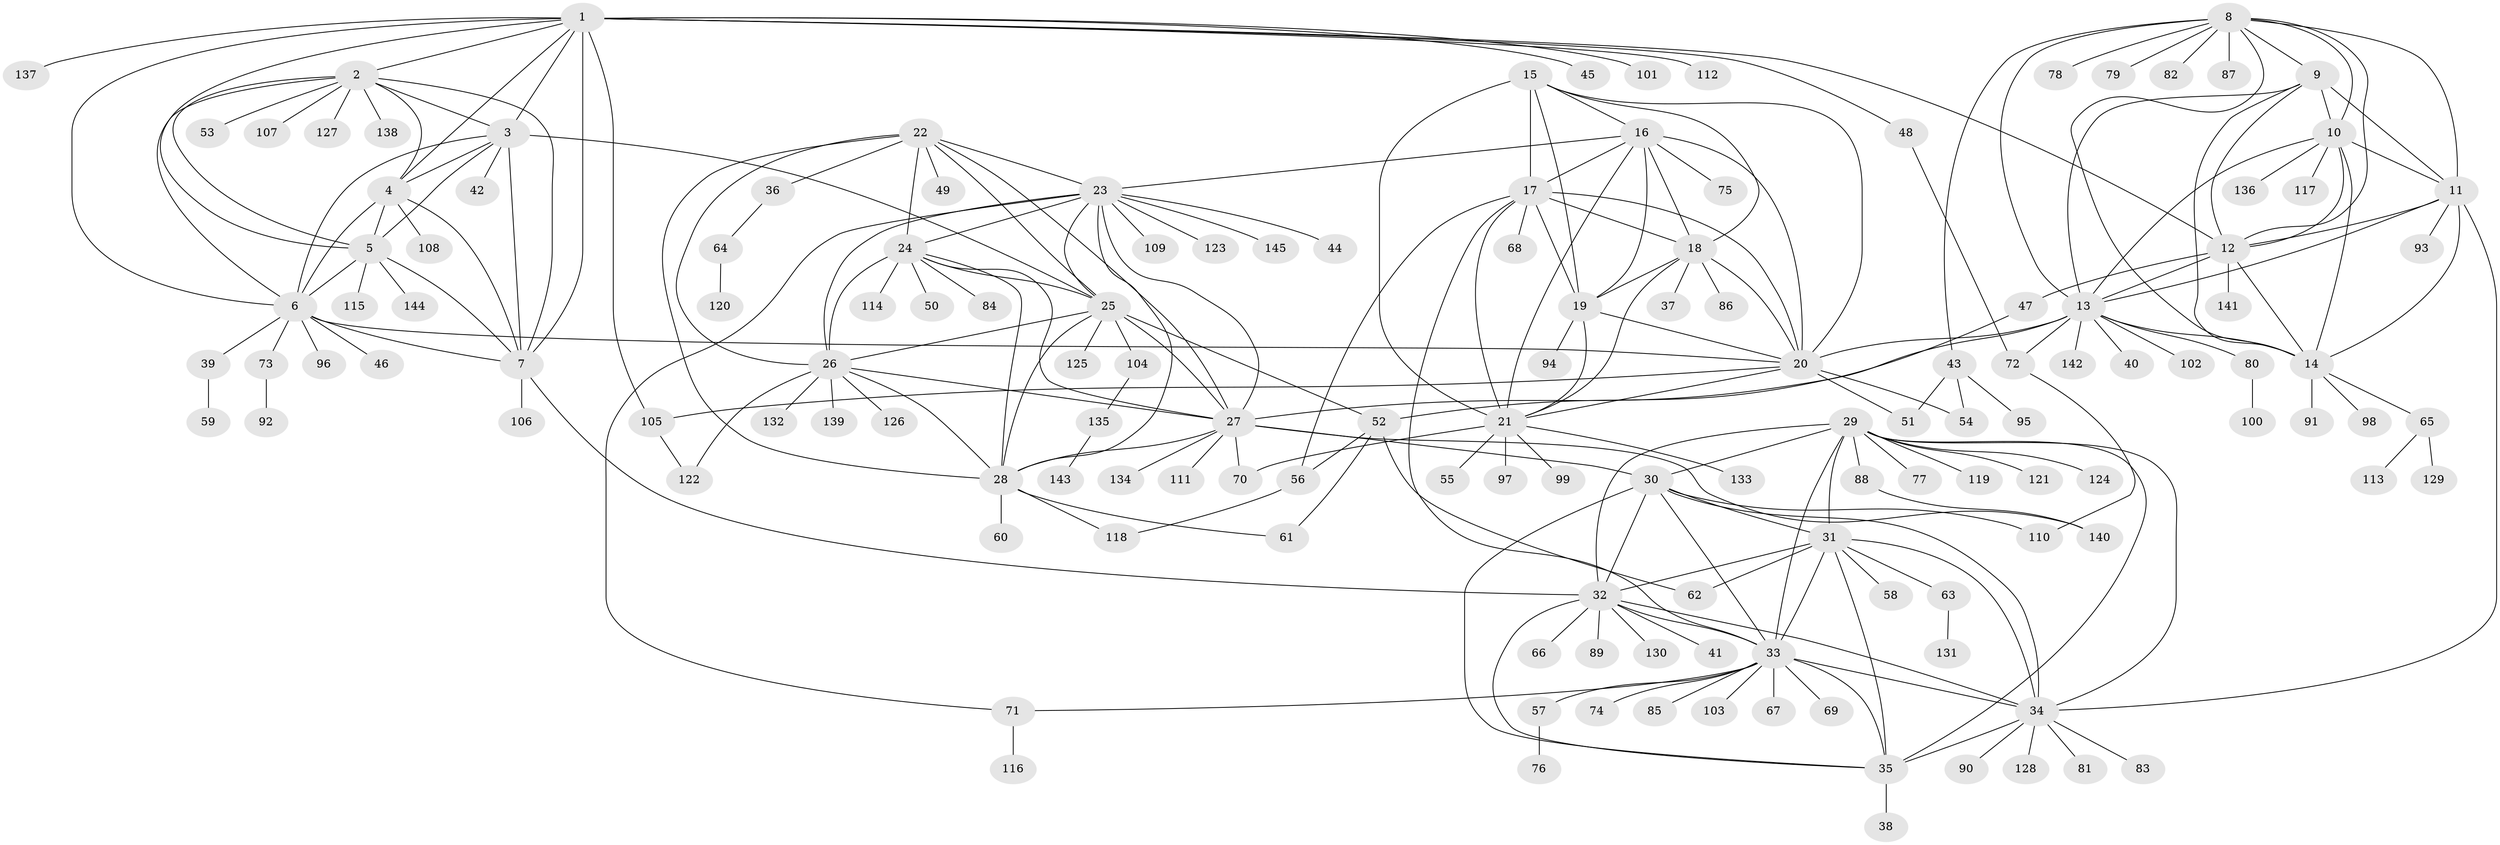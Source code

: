 // coarse degree distribution, {2: 0.11363636363636363, 5: 0.045454545454545456, 10: 0.03409090909090909, 1: 0.5681818181818182, 9: 0.022727272727272728, 7: 0.06818181818181818, 12: 0.022727272727272728, 8: 0.056818181818181816, 6: 0.022727272727272728, 3: 0.045454545454545456}
// Generated by graph-tools (version 1.1) at 2025/37/03/04/25 23:37:36]
// undirected, 145 vertices, 239 edges
graph export_dot {
  node [color=gray90,style=filled];
  1;
  2;
  3;
  4;
  5;
  6;
  7;
  8;
  9;
  10;
  11;
  12;
  13;
  14;
  15;
  16;
  17;
  18;
  19;
  20;
  21;
  22;
  23;
  24;
  25;
  26;
  27;
  28;
  29;
  30;
  31;
  32;
  33;
  34;
  35;
  36;
  37;
  38;
  39;
  40;
  41;
  42;
  43;
  44;
  45;
  46;
  47;
  48;
  49;
  50;
  51;
  52;
  53;
  54;
  55;
  56;
  57;
  58;
  59;
  60;
  61;
  62;
  63;
  64;
  65;
  66;
  67;
  68;
  69;
  70;
  71;
  72;
  73;
  74;
  75;
  76;
  77;
  78;
  79;
  80;
  81;
  82;
  83;
  84;
  85;
  86;
  87;
  88;
  89;
  90;
  91;
  92;
  93;
  94;
  95;
  96;
  97;
  98;
  99;
  100;
  101;
  102;
  103;
  104;
  105;
  106;
  107;
  108;
  109;
  110;
  111;
  112;
  113;
  114;
  115;
  116;
  117;
  118;
  119;
  120;
  121;
  122;
  123;
  124;
  125;
  126;
  127;
  128;
  129;
  130;
  131;
  132;
  133;
  134;
  135;
  136;
  137;
  138;
  139;
  140;
  141;
  142;
  143;
  144;
  145;
  1 -- 2;
  1 -- 3;
  1 -- 4;
  1 -- 5;
  1 -- 6;
  1 -- 7;
  1 -- 12;
  1 -- 45;
  1 -- 48;
  1 -- 101;
  1 -- 105;
  1 -- 112;
  1 -- 137;
  2 -- 3;
  2 -- 4;
  2 -- 5;
  2 -- 6;
  2 -- 7;
  2 -- 53;
  2 -- 107;
  2 -- 127;
  2 -- 138;
  3 -- 4;
  3 -- 5;
  3 -- 6;
  3 -- 7;
  3 -- 25;
  3 -- 42;
  4 -- 5;
  4 -- 6;
  4 -- 7;
  4 -- 108;
  5 -- 6;
  5 -- 7;
  5 -- 115;
  5 -- 144;
  6 -- 7;
  6 -- 20;
  6 -- 39;
  6 -- 46;
  6 -- 73;
  6 -- 96;
  7 -- 32;
  7 -- 106;
  8 -- 9;
  8 -- 10;
  8 -- 11;
  8 -- 12;
  8 -- 13;
  8 -- 14;
  8 -- 43;
  8 -- 78;
  8 -- 79;
  8 -- 82;
  8 -- 87;
  9 -- 10;
  9 -- 11;
  9 -- 12;
  9 -- 13;
  9 -- 14;
  10 -- 11;
  10 -- 12;
  10 -- 13;
  10 -- 14;
  10 -- 117;
  10 -- 136;
  11 -- 12;
  11 -- 13;
  11 -- 14;
  11 -- 34;
  11 -- 93;
  12 -- 13;
  12 -- 14;
  12 -- 47;
  12 -- 141;
  13 -- 14;
  13 -- 20;
  13 -- 27;
  13 -- 40;
  13 -- 72;
  13 -- 80;
  13 -- 102;
  13 -- 142;
  14 -- 65;
  14 -- 91;
  14 -- 98;
  15 -- 16;
  15 -- 17;
  15 -- 18;
  15 -- 19;
  15 -- 20;
  15 -- 21;
  16 -- 17;
  16 -- 18;
  16 -- 19;
  16 -- 20;
  16 -- 21;
  16 -- 23;
  16 -- 75;
  17 -- 18;
  17 -- 19;
  17 -- 20;
  17 -- 21;
  17 -- 33;
  17 -- 56;
  17 -- 68;
  18 -- 19;
  18 -- 20;
  18 -- 21;
  18 -- 37;
  18 -- 86;
  19 -- 20;
  19 -- 21;
  19 -- 94;
  20 -- 21;
  20 -- 51;
  20 -- 54;
  20 -- 105;
  21 -- 55;
  21 -- 70;
  21 -- 97;
  21 -- 99;
  21 -- 133;
  22 -- 23;
  22 -- 24;
  22 -- 25;
  22 -- 26;
  22 -- 27;
  22 -- 28;
  22 -- 36;
  22 -- 49;
  23 -- 24;
  23 -- 25;
  23 -- 26;
  23 -- 27;
  23 -- 28;
  23 -- 44;
  23 -- 71;
  23 -- 109;
  23 -- 123;
  23 -- 145;
  24 -- 25;
  24 -- 26;
  24 -- 27;
  24 -- 28;
  24 -- 50;
  24 -- 84;
  24 -- 114;
  25 -- 26;
  25 -- 27;
  25 -- 28;
  25 -- 52;
  25 -- 104;
  25 -- 125;
  26 -- 27;
  26 -- 28;
  26 -- 122;
  26 -- 126;
  26 -- 132;
  26 -- 139;
  27 -- 28;
  27 -- 30;
  27 -- 70;
  27 -- 111;
  27 -- 134;
  27 -- 140;
  28 -- 60;
  28 -- 61;
  28 -- 118;
  29 -- 30;
  29 -- 31;
  29 -- 32;
  29 -- 33;
  29 -- 34;
  29 -- 35;
  29 -- 77;
  29 -- 88;
  29 -- 119;
  29 -- 121;
  29 -- 124;
  30 -- 31;
  30 -- 32;
  30 -- 33;
  30 -- 34;
  30 -- 35;
  30 -- 110;
  31 -- 32;
  31 -- 33;
  31 -- 34;
  31 -- 35;
  31 -- 58;
  31 -- 62;
  31 -- 63;
  32 -- 33;
  32 -- 34;
  32 -- 35;
  32 -- 41;
  32 -- 66;
  32 -- 89;
  32 -- 130;
  33 -- 34;
  33 -- 35;
  33 -- 57;
  33 -- 67;
  33 -- 69;
  33 -- 71;
  33 -- 74;
  33 -- 85;
  33 -- 103;
  34 -- 35;
  34 -- 81;
  34 -- 83;
  34 -- 90;
  34 -- 128;
  35 -- 38;
  36 -- 64;
  39 -- 59;
  43 -- 51;
  43 -- 54;
  43 -- 95;
  47 -- 52;
  48 -- 72;
  52 -- 56;
  52 -- 61;
  52 -- 62;
  56 -- 118;
  57 -- 76;
  63 -- 131;
  64 -- 120;
  65 -- 113;
  65 -- 129;
  71 -- 116;
  72 -- 110;
  73 -- 92;
  80 -- 100;
  88 -- 140;
  104 -- 135;
  105 -- 122;
  135 -- 143;
}
